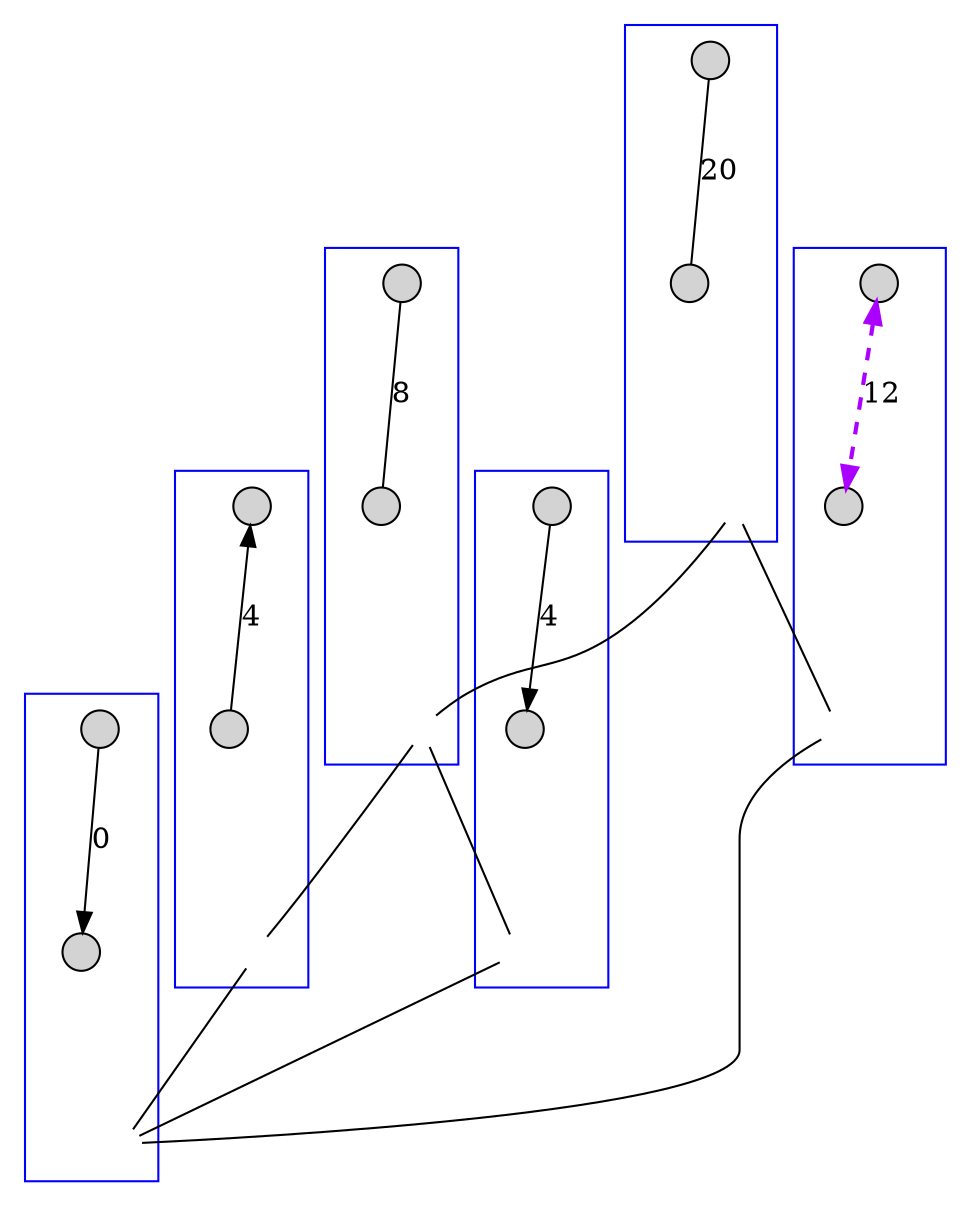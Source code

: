 // <Lattice object of 3 atoms 6 concepts 2 coatoms at 0x107d4dbe0>
digraph Lattice {
	node [label="" shape=circle style=filled width=.25]
	edge [dir=none labeldistance=1.5 minlen=2]
	subgraph cluster_0 {
		color=blue
		c0_start
		c0_end
		c0 [style=invis]
		c0_start -> c0_end [color="" constraint=true dir="" label=0 penwidth="" style=""]
		c0_start -> c0 [style=invis]
		c0_end -> c0 [style=invis]
	}
	subgraph cluster_1 {
		color=blue
		c1_start
		c1_end
		c1 [style=invis]
		c1_start -> c1_end [color="#000000" constraint=true dir=back label=4 penwidth=1 style=solid]
		c1_start -> c1 [style=invis]
		c1_end -> c1 [style=invis]
	}
	c1 -> c0
	subgraph cluster_2 {
		color=blue
		c2_start
		c2_end
		c2 [style=invis]
		c2_start -> c2_end [color="#000000" constraint=true dir=forward label=4 penwidth=1 style=solid]
		c2_start -> c2 [style=invis]
		c2_end -> c2 [style=invis]
	}
	c2 -> c0
	subgraph cluster_3 {
		color=blue
		c3_start
		c3_end
		c3 [style=invis]
		c3_start -> c3_end [color="#000000" constraint=true label=8 penwidth=1 style=solid]
		c3_start -> c3 [style=invis]
		c3_end -> c3 [style=invis]
	}
	c3 -> c1
	c3 -> c2
	subgraph cluster_4 {
		color=blue
		c4_start
		c4_end
		c4 [style=invis]
		c4_start -> c4_end [color="#AA00FF" constraint=true dir=both label=12 penwidth=2 style=dashed]
		c4_start -> c4 [style=invis]
		c4_end -> c4 [style=invis]
	}
	c4 -> c0
	subgraph cluster_5 {
		color=blue
		c5_start
		c5_end
		c5 [style=invis]
		c5_start -> c5_end [constraint=true label=20]
		c5_start -> c5 [style=invis]
		c5_end -> c5 [style=invis]
	}
	c5 -> c3
	c5 -> c4
}
